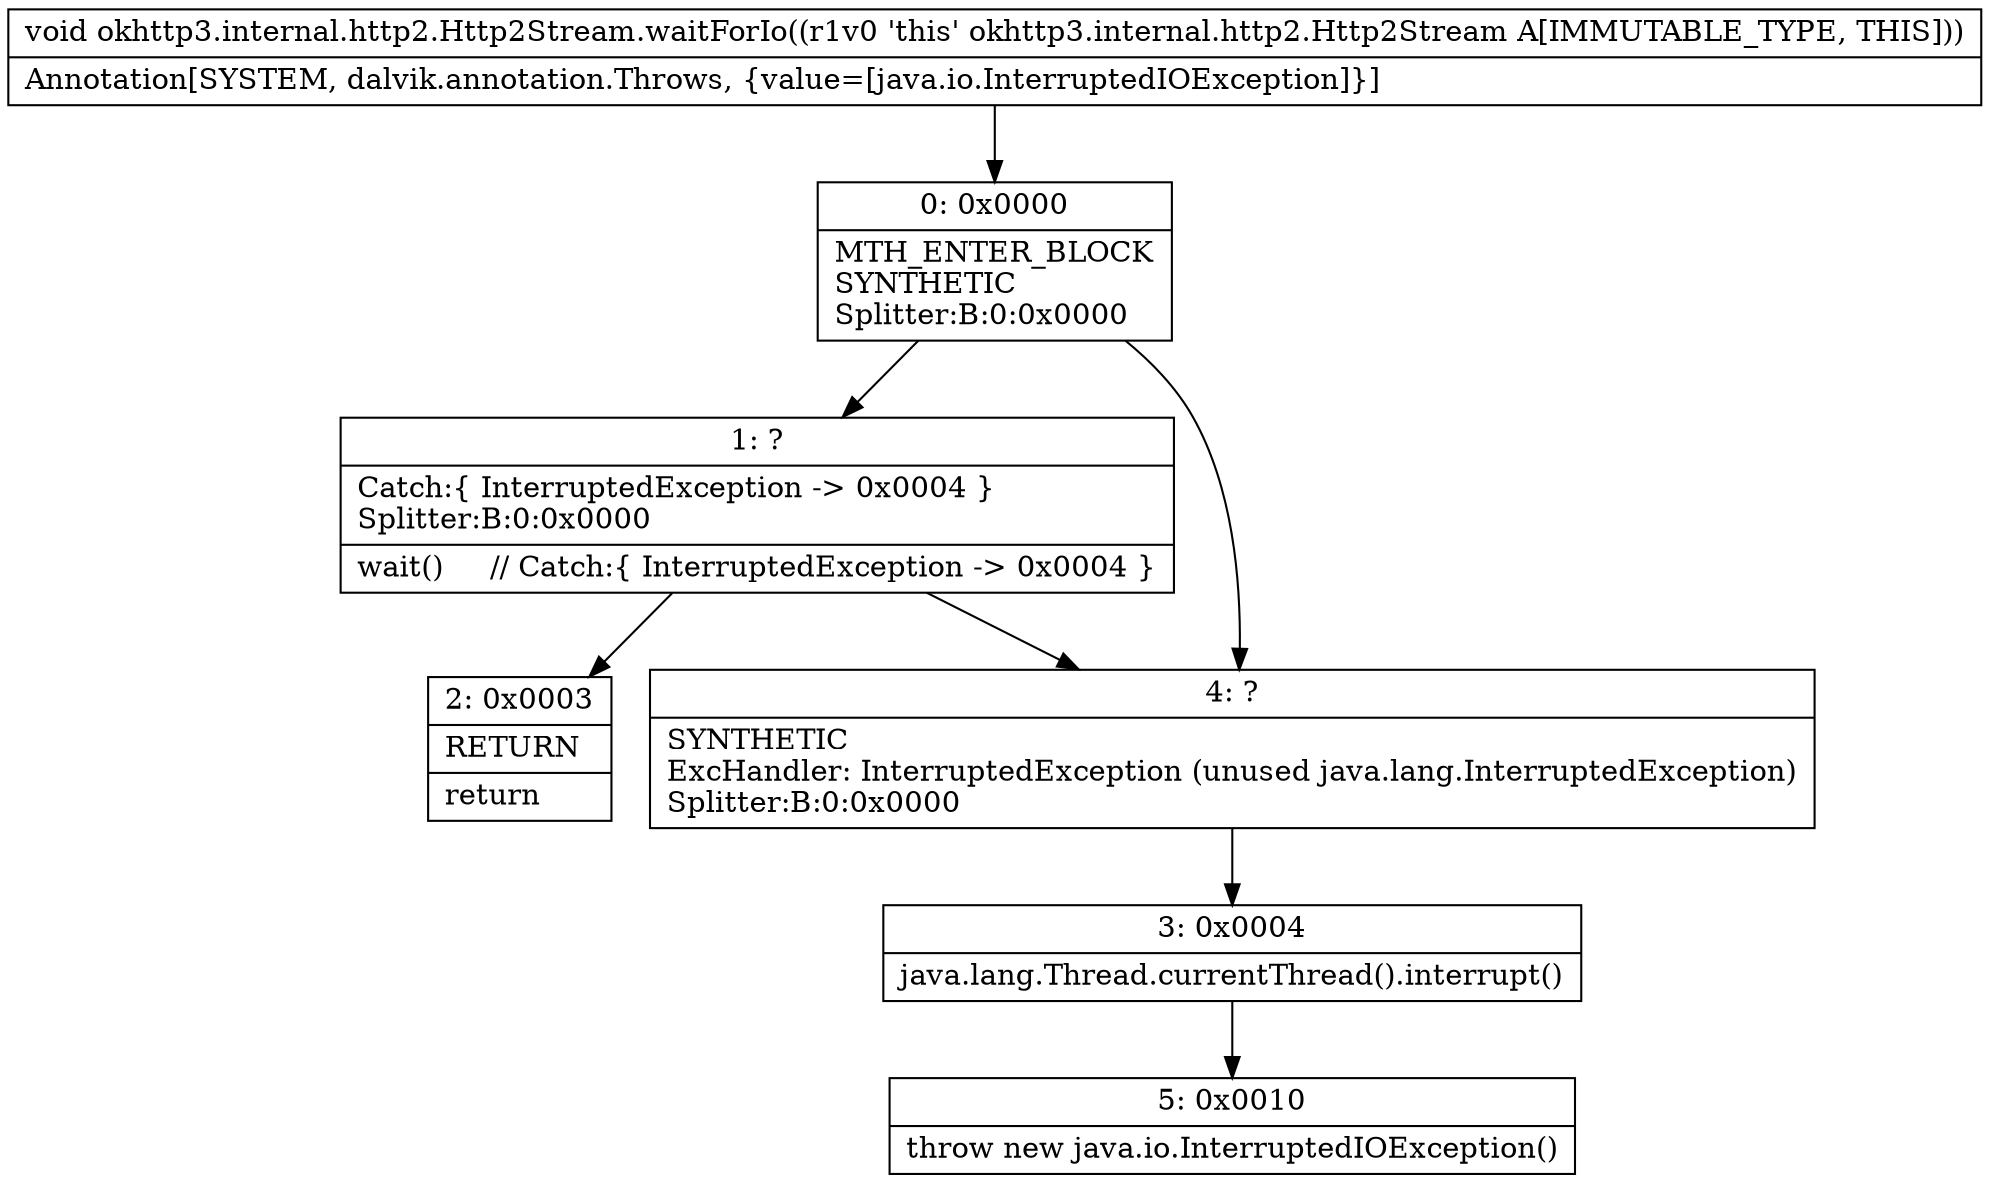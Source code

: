 digraph "CFG forokhttp3.internal.http2.Http2Stream.waitForIo()V" {
Node_0 [shape=record,label="{0\:\ 0x0000|MTH_ENTER_BLOCK\lSYNTHETIC\lSplitter:B:0:0x0000\l}"];
Node_1 [shape=record,label="{1\:\ ?|Catch:\{ InterruptedException \-\> 0x0004 \}\lSplitter:B:0:0x0000\l|wait()     \/\/ Catch:\{ InterruptedException \-\> 0x0004 \}\l}"];
Node_2 [shape=record,label="{2\:\ 0x0003|RETURN\l|return\l}"];
Node_3 [shape=record,label="{3\:\ 0x0004|java.lang.Thread.currentThread().interrupt()\l}"];
Node_4 [shape=record,label="{4\:\ ?|SYNTHETIC\lExcHandler: InterruptedException (unused java.lang.InterruptedException)\lSplitter:B:0:0x0000\l}"];
Node_5 [shape=record,label="{5\:\ 0x0010|throw new java.io.InterruptedIOException()\l}"];
MethodNode[shape=record,label="{void okhttp3.internal.http2.Http2Stream.waitForIo((r1v0 'this' okhttp3.internal.http2.Http2Stream A[IMMUTABLE_TYPE, THIS]))  | Annotation[SYSTEM, dalvik.annotation.Throws, \{value=[java.io.InterruptedIOException]\}]\l}"];
MethodNode -> Node_0;
Node_0 -> Node_1;
Node_0 -> Node_4;
Node_1 -> Node_2;
Node_1 -> Node_4;
Node_3 -> Node_5;
Node_4 -> Node_3;
}

